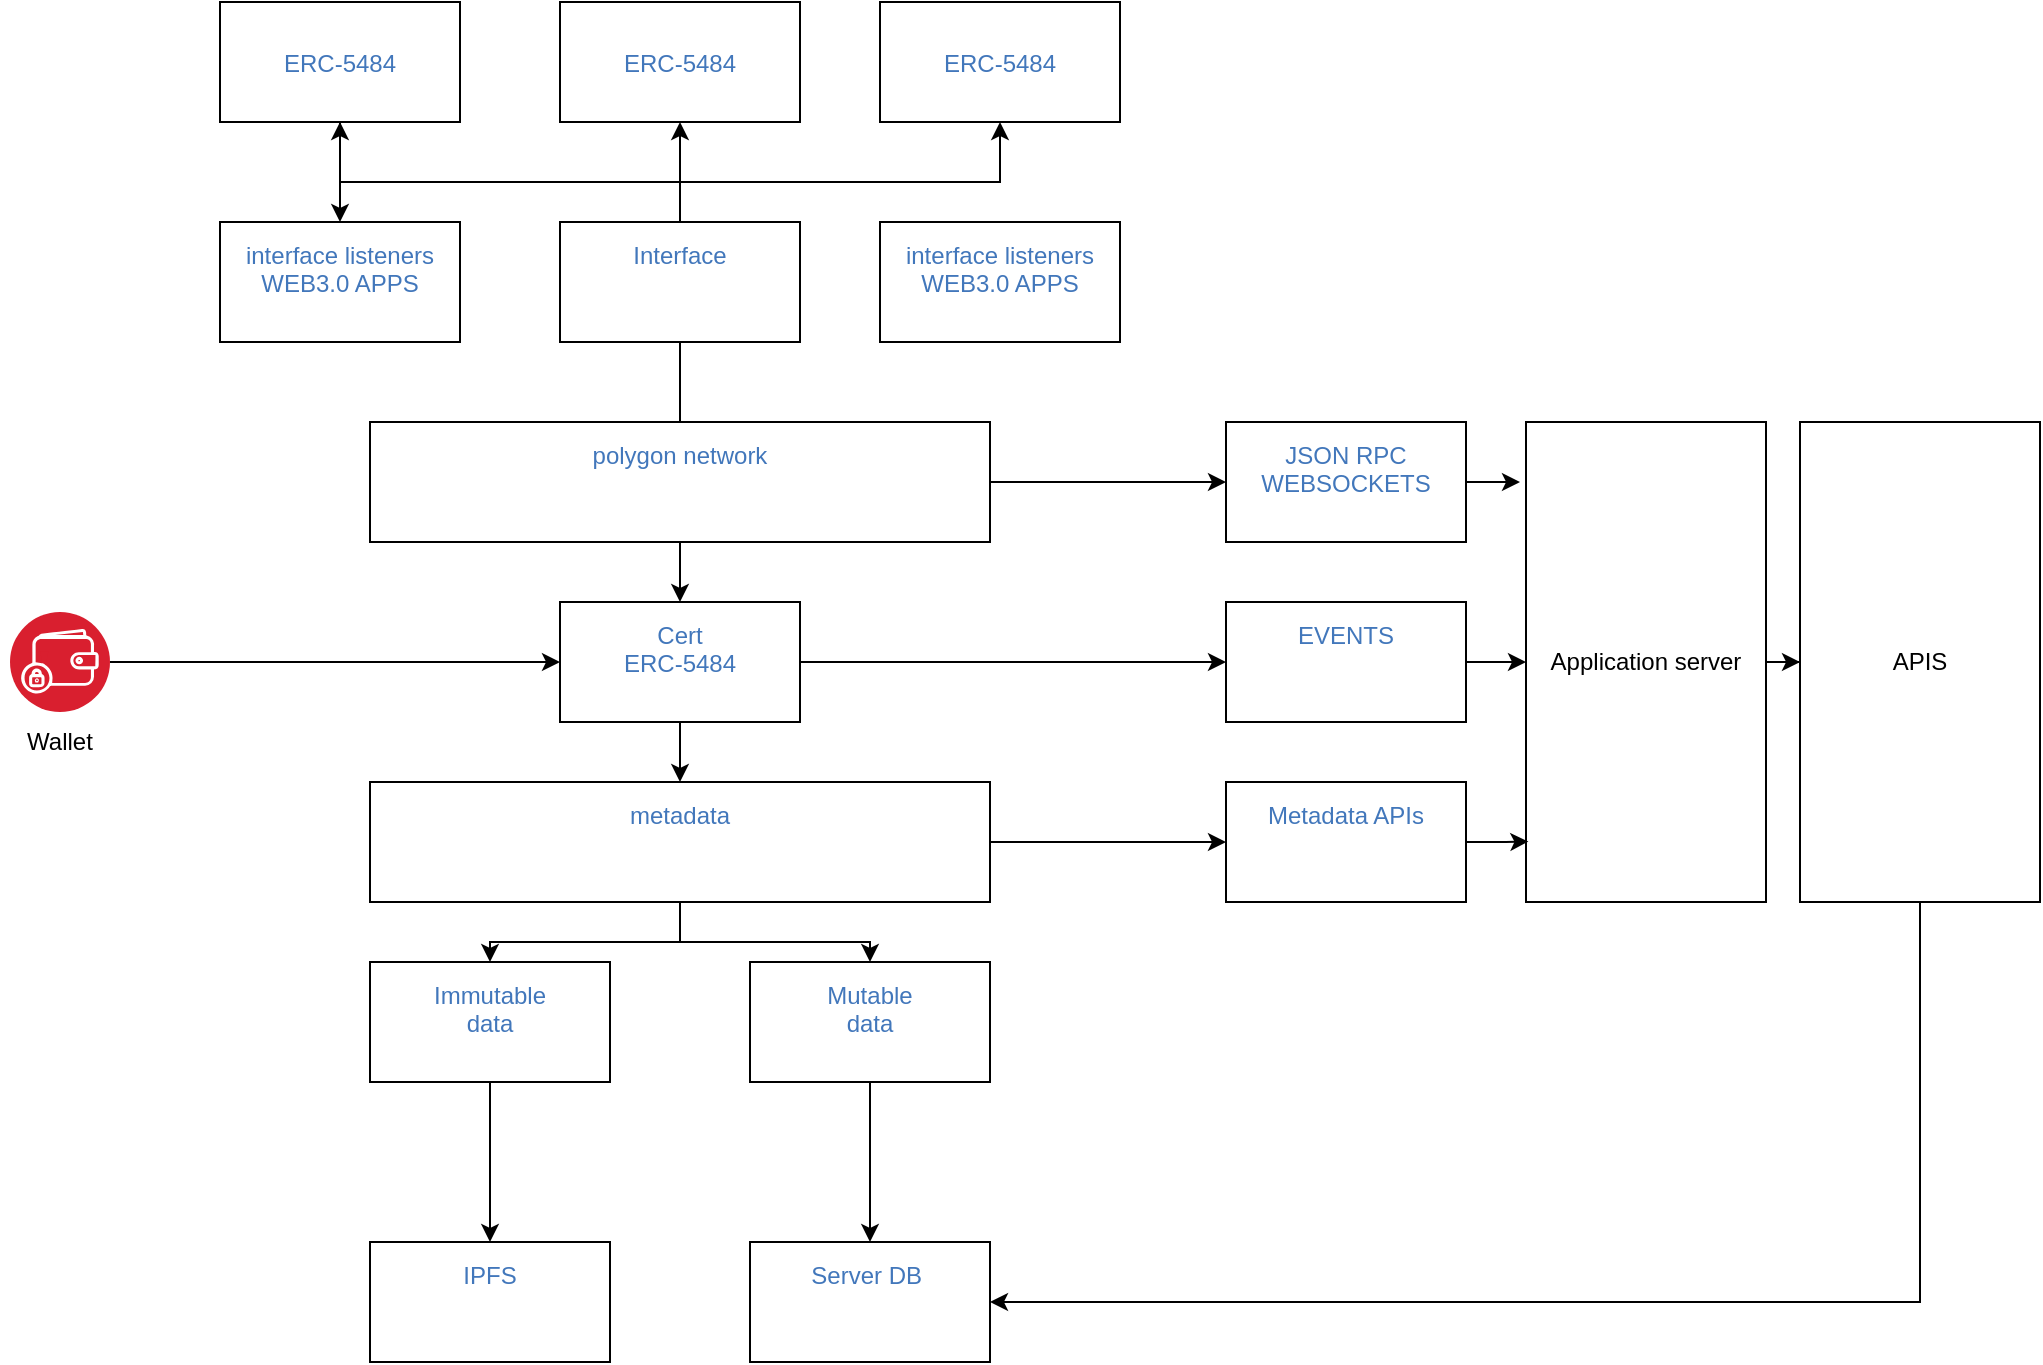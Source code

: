 <mxfile version="21.8.1" type="github">
  <diagram name="Page-1" id="pjQR4upwTWRU38coTwXb">
    <mxGraphModel dx="1265" dy="708" grid="1" gridSize="10" guides="1" tooltips="1" connect="1" arrows="1" fold="1" page="1" pageScale="1" pageWidth="850" pageHeight="1100" math="0" shadow="0">
      <root>
        <mxCell id="0" />
        <mxCell id="1" parent="0" />
        <mxCell id="ushAtZz7Cs5BzotnIxBl-4" value="" style="edgeStyle=orthogonalEdgeStyle;rounded=0;orthogonalLoop=1;jettySize=auto;html=1;" edge="1" parent="1" source="ushAtZz7Cs5BzotnIxBl-1" target="ushAtZz7Cs5BzotnIxBl-3">
          <mxGeometry relative="1" as="geometry" />
        </mxCell>
        <mxCell id="ushAtZz7Cs5BzotnIxBl-1" value="" style="image;aspect=fixed;perimeter=ellipsePerimeter;html=1;align=center;shadow=0;dashed=0;fontColor=#4277BB;labelBackgroundColor=default;fontSize=12;spacingTop=3;image=img/lib/ibm/blockchain/wallet.svg;" vertex="1" parent="1">
          <mxGeometry x="135" y="375" width="50" height="50" as="geometry" />
        </mxCell>
        <mxCell id="ushAtZz7Cs5BzotnIxBl-2" value="Wallet" style="text;html=1;strokeColor=none;fillColor=none;align=center;verticalAlign=middle;whiteSpace=wrap;rounded=0;" vertex="1" parent="1">
          <mxGeometry x="130" y="425" width="60" height="30" as="geometry" />
        </mxCell>
        <mxCell id="ushAtZz7Cs5BzotnIxBl-22" value="" style="edgeStyle=orthogonalEdgeStyle;rounded=0;orthogonalLoop=1;jettySize=auto;html=1;" edge="1" parent="1" source="ushAtZz7Cs5BzotnIxBl-3" target="ushAtZz7Cs5BzotnIxBl-21">
          <mxGeometry relative="1" as="geometry" />
        </mxCell>
        <mxCell id="ushAtZz7Cs5BzotnIxBl-41" style="edgeStyle=orthogonalEdgeStyle;rounded=0;orthogonalLoop=1;jettySize=auto;html=1;" edge="1" parent="1" source="ushAtZz7Cs5BzotnIxBl-3" target="ushAtZz7Cs5BzotnIxBl-32">
          <mxGeometry relative="1" as="geometry" />
        </mxCell>
        <mxCell id="ushAtZz7Cs5BzotnIxBl-3" value="&lt;div&gt;Cert&lt;/div&gt;&lt;div&gt;ERC-5484&lt;/div&gt;&lt;div&gt;&lt;br&gt;&lt;/div&gt;" style="whiteSpace=wrap;html=1;verticalAlign=top;fontColor=#4277BB;labelBackgroundColor=default;shadow=0;dashed=0;spacingTop=3;" vertex="1" parent="1">
          <mxGeometry x="410" y="370" width="120" height="60" as="geometry" />
        </mxCell>
        <mxCell id="ushAtZz7Cs5BzotnIxBl-6" value="" style="edgeStyle=orthogonalEdgeStyle;rounded=0;orthogonalLoop=1;jettySize=auto;html=1;" edge="1" parent="1" source="ushAtZz7Cs5BzotnIxBl-5" target="ushAtZz7Cs5BzotnIxBl-3">
          <mxGeometry relative="1" as="geometry" />
        </mxCell>
        <mxCell id="ushAtZz7Cs5BzotnIxBl-10" value="" style="edgeStyle=orthogonalEdgeStyle;rounded=0;orthogonalLoop=1;jettySize=auto;html=1;" edge="1" parent="1" source="ushAtZz7Cs5BzotnIxBl-5" target="ushAtZz7Cs5BzotnIxBl-7">
          <mxGeometry relative="1" as="geometry">
            <Array as="points">
              <mxPoint x="470" y="160" />
              <mxPoint x="300" y="160" />
            </Array>
          </mxGeometry>
        </mxCell>
        <mxCell id="ushAtZz7Cs5BzotnIxBl-14" value="" style="edgeStyle=orthogonalEdgeStyle;rounded=0;orthogonalLoop=1;jettySize=auto;html=1;" edge="1" parent="1" source="ushAtZz7Cs5BzotnIxBl-5" target="ushAtZz7Cs5BzotnIxBl-11">
          <mxGeometry relative="1" as="geometry" />
        </mxCell>
        <mxCell id="ushAtZz7Cs5BzotnIxBl-16" value="" style="edgeStyle=orthogonalEdgeStyle;rounded=0;orthogonalLoop=1;jettySize=auto;html=1;" edge="1" parent="1" source="ushAtZz7Cs5BzotnIxBl-5" target="ushAtZz7Cs5BzotnIxBl-15">
          <mxGeometry relative="1" as="geometry">
            <Array as="points">
              <mxPoint x="470" y="160" />
              <mxPoint x="630" y="160" />
            </Array>
          </mxGeometry>
        </mxCell>
        <mxCell id="ushAtZz7Cs5BzotnIxBl-5" value="&lt;div&gt;Interface&lt;/div&gt;" style="whiteSpace=wrap;html=1;verticalAlign=top;fontColor=#4277BB;labelBackgroundColor=default;shadow=0;dashed=0;spacingTop=3;" vertex="1" parent="1">
          <mxGeometry x="410" y="180" width="120" height="60" as="geometry" />
        </mxCell>
        <mxCell id="ushAtZz7Cs5BzotnIxBl-19" style="edgeStyle=orthogonalEdgeStyle;rounded=0;orthogonalLoop=1;jettySize=auto;html=1;" edge="1" parent="1" source="ushAtZz7Cs5BzotnIxBl-7" target="ushAtZz7Cs5BzotnIxBl-18">
          <mxGeometry relative="1" as="geometry" />
        </mxCell>
        <mxCell id="ushAtZz7Cs5BzotnIxBl-7" value="&lt;div&gt;&lt;br&gt;&lt;/div&gt;&lt;div&gt;ERC-5484&lt;/div&gt;&lt;div&gt;&lt;br&gt;&lt;/div&gt;" style="whiteSpace=wrap;html=1;verticalAlign=top;fontColor=#4277BB;labelBackgroundColor=default;shadow=0;dashed=0;spacingTop=3;" vertex="1" parent="1">
          <mxGeometry x="240" y="70" width="120" height="60" as="geometry" />
        </mxCell>
        <mxCell id="ushAtZz7Cs5BzotnIxBl-11" value="&lt;div&gt;&lt;br&gt;&lt;/div&gt;&lt;div&gt;ERC-5484&lt;/div&gt;&lt;div&gt;&lt;br&gt;&lt;/div&gt;" style="whiteSpace=wrap;html=1;verticalAlign=top;fontColor=#4277BB;labelBackgroundColor=default;shadow=0;dashed=0;spacingTop=3;" vertex="1" parent="1">
          <mxGeometry x="410" y="70" width="120" height="60" as="geometry" />
        </mxCell>
        <mxCell id="ushAtZz7Cs5BzotnIxBl-15" value="&lt;div&gt;&lt;br&gt;&lt;/div&gt;&lt;div&gt;ERC-5484&lt;/div&gt;&lt;div&gt;&lt;br&gt;&lt;/div&gt;" style="whiteSpace=wrap;html=1;verticalAlign=top;fontColor=#4277BB;labelBackgroundColor=default;shadow=0;dashed=0;spacingTop=3;" vertex="1" parent="1">
          <mxGeometry x="570" y="70" width="120" height="60" as="geometry" />
        </mxCell>
        <mxCell id="ushAtZz7Cs5BzotnIxBl-40" value="" style="edgeStyle=orthogonalEdgeStyle;rounded=0;orthogonalLoop=1;jettySize=auto;html=1;" edge="1" parent="1" source="ushAtZz7Cs5BzotnIxBl-17" target="ushAtZz7Cs5BzotnIxBl-34">
          <mxGeometry relative="1" as="geometry" />
        </mxCell>
        <mxCell id="ushAtZz7Cs5BzotnIxBl-17" value="&lt;div&gt;polygon network&lt;/div&gt;" style="whiteSpace=wrap;html=1;verticalAlign=top;fontColor=#4277BB;labelBackgroundColor=default;shadow=0;dashed=0;spacingTop=3;" vertex="1" parent="1">
          <mxGeometry x="315" y="280" width="310" height="60" as="geometry" />
        </mxCell>
        <mxCell id="ushAtZz7Cs5BzotnIxBl-18" value="&lt;div&gt;interface listeners&lt;br&gt;WEB3.0 APPS&lt;/div&gt;" style="whiteSpace=wrap;html=1;verticalAlign=top;fontColor=#4277BB;labelBackgroundColor=default;shadow=0;dashed=0;spacingTop=3;" vertex="1" parent="1">
          <mxGeometry x="240" y="180" width="120" height="60" as="geometry" />
        </mxCell>
        <mxCell id="ushAtZz7Cs5BzotnIxBl-20" value="interface listeners&lt;br style=&quot;border-color: var(--border-color);&quot;&gt;WEB3.0 APPS" style="whiteSpace=wrap;html=1;verticalAlign=top;fontColor=#4277BB;labelBackgroundColor=default;shadow=0;dashed=0;spacingTop=3;" vertex="1" parent="1">
          <mxGeometry x="570" y="180" width="120" height="60" as="geometry" />
        </mxCell>
        <mxCell id="ushAtZz7Cs5BzotnIxBl-25" style="edgeStyle=orthogonalEdgeStyle;rounded=0;orthogonalLoop=1;jettySize=auto;html=1;" edge="1" parent="1" source="ushAtZz7Cs5BzotnIxBl-21" target="ushAtZz7Cs5BzotnIxBl-23">
          <mxGeometry relative="1" as="geometry" />
        </mxCell>
        <mxCell id="ushAtZz7Cs5BzotnIxBl-26" style="edgeStyle=orthogonalEdgeStyle;rounded=0;orthogonalLoop=1;jettySize=auto;html=1;" edge="1" parent="1" source="ushAtZz7Cs5BzotnIxBl-21" target="ushAtZz7Cs5BzotnIxBl-24">
          <mxGeometry relative="1" as="geometry" />
        </mxCell>
        <mxCell id="ushAtZz7Cs5BzotnIxBl-42" value="" style="edgeStyle=orthogonalEdgeStyle;rounded=0;orthogonalLoop=1;jettySize=auto;html=1;" edge="1" parent="1" source="ushAtZz7Cs5BzotnIxBl-21" target="ushAtZz7Cs5BzotnIxBl-35">
          <mxGeometry relative="1" as="geometry" />
        </mxCell>
        <mxCell id="ushAtZz7Cs5BzotnIxBl-21" value="metadata" style="whiteSpace=wrap;html=1;verticalAlign=top;fontColor=#4277BB;labelBackgroundColor=default;shadow=0;dashed=0;spacingTop=3;" vertex="1" parent="1">
          <mxGeometry x="315" y="460" width="310" height="60" as="geometry" />
        </mxCell>
        <mxCell id="ushAtZz7Cs5BzotnIxBl-30" value="" style="edgeStyle=orthogonalEdgeStyle;rounded=0;orthogonalLoop=1;jettySize=auto;html=1;" edge="1" parent="1" source="ushAtZz7Cs5BzotnIxBl-23" target="ushAtZz7Cs5BzotnIxBl-29">
          <mxGeometry relative="1" as="geometry" />
        </mxCell>
        <mxCell id="ushAtZz7Cs5BzotnIxBl-23" value="&lt;div&gt;Immutable&lt;br&gt;data&lt;/div&gt;" style="whiteSpace=wrap;html=1;verticalAlign=top;fontColor=#4277BB;labelBackgroundColor=default;shadow=0;dashed=0;spacingTop=3;" vertex="1" parent="1">
          <mxGeometry x="315" y="550" width="120" height="60" as="geometry" />
        </mxCell>
        <mxCell id="ushAtZz7Cs5BzotnIxBl-28" value="" style="edgeStyle=orthogonalEdgeStyle;rounded=0;orthogonalLoop=1;jettySize=auto;html=1;" edge="1" parent="1" source="ushAtZz7Cs5BzotnIxBl-24" target="ushAtZz7Cs5BzotnIxBl-27">
          <mxGeometry relative="1" as="geometry" />
        </mxCell>
        <mxCell id="ushAtZz7Cs5BzotnIxBl-24" value="Mutable&lt;br&gt;data" style="whiteSpace=wrap;html=1;verticalAlign=top;fontColor=#4277BB;labelBackgroundColor=default;shadow=0;dashed=0;spacingTop=3;" vertex="1" parent="1">
          <mxGeometry x="505" y="550" width="120" height="60" as="geometry" />
        </mxCell>
        <mxCell id="ushAtZz7Cs5BzotnIxBl-27" value="Server DB&amp;nbsp;" style="whiteSpace=wrap;html=1;verticalAlign=top;fontColor=#4277BB;labelBackgroundColor=default;shadow=0;dashed=0;spacingTop=3;" vertex="1" parent="1">
          <mxGeometry x="505" y="690" width="120" height="60" as="geometry" />
        </mxCell>
        <mxCell id="ushAtZz7Cs5BzotnIxBl-29" value="IPFS" style="whiteSpace=wrap;html=1;verticalAlign=top;fontColor=#4277BB;labelBackgroundColor=default;shadow=0;dashed=0;spacingTop=3;" vertex="1" parent="1">
          <mxGeometry x="315" y="690" width="120" height="60" as="geometry" />
        </mxCell>
        <mxCell id="ushAtZz7Cs5BzotnIxBl-44" value="" style="edgeStyle=orthogonalEdgeStyle;rounded=0;orthogonalLoop=1;jettySize=auto;html=1;" edge="1" parent="1" source="ushAtZz7Cs5BzotnIxBl-31" target="ushAtZz7Cs5BzotnIxBl-43">
          <mxGeometry relative="1" as="geometry" />
        </mxCell>
        <mxCell id="ushAtZz7Cs5BzotnIxBl-31" value="Application server" style="rounded=0;whiteSpace=wrap;html=1;" vertex="1" parent="1">
          <mxGeometry x="893" y="280" width="120" height="240" as="geometry" />
        </mxCell>
        <mxCell id="ushAtZz7Cs5BzotnIxBl-38" value="" style="edgeStyle=orthogonalEdgeStyle;rounded=0;orthogonalLoop=1;jettySize=auto;html=1;" edge="1" parent="1" source="ushAtZz7Cs5BzotnIxBl-32" target="ushAtZz7Cs5BzotnIxBl-31">
          <mxGeometry relative="1" as="geometry" />
        </mxCell>
        <mxCell id="ushAtZz7Cs5BzotnIxBl-32" value="EVENTS" style="whiteSpace=wrap;html=1;verticalAlign=top;fontColor=#4277BB;labelBackgroundColor=default;shadow=0;dashed=0;spacingTop=3;" vertex="1" parent="1">
          <mxGeometry x="743" y="370" width="120" height="60" as="geometry" />
        </mxCell>
        <mxCell id="ushAtZz7Cs5BzotnIxBl-37" style="edgeStyle=orthogonalEdgeStyle;rounded=0;orthogonalLoop=1;jettySize=auto;html=1;" edge="1" parent="1" source="ushAtZz7Cs5BzotnIxBl-34">
          <mxGeometry relative="1" as="geometry">
            <mxPoint x="890" y="310.0" as="targetPoint" />
          </mxGeometry>
        </mxCell>
        <mxCell id="ushAtZz7Cs5BzotnIxBl-34" value="JSON RPC&lt;br&gt;WEBSOCKETS" style="whiteSpace=wrap;html=1;verticalAlign=top;fontColor=#4277BB;labelBackgroundColor=default;shadow=0;dashed=0;spacingTop=3;" vertex="1" parent="1">
          <mxGeometry x="743" y="280" width="120" height="60" as="geometry" />
        </mxCell>
        <mxCell id="ushAtZz7Cs5BzotnIxBl-35" value="Metadata APIs" style="whiteSpace=wrap;html=1;verticalAlign=top;fontColor=#4277BB;labelBackgroundColor=default;shadow=0;dashed=0;spacingTop=3;" vertex="1" parent="1">
          <mxGeometry x="743" y="460" width="120" height="60" as="geometry" />
        </mxCell>
        <mxCell id="ushAtZz7Cs5BzotnIxBl-39" style="edgeStyle=orthogonalEdgeStyle;rounded=0;orthogonalLoop=1;jettySize=auto;html=1;entryX=0.01;entryY=0.874;entryDx=0;entryDy=0;entryPerimeter=0;" edge="1" parent="1" source="ushAtZz7Cs5BzotnIxBl-35" target="ushAtZz7Cs5BzotnIxBl-31">
          <mxGeometry relative="1" as="geometry" />
        </mxCell>
        <mxCell id="ushAtZz7Cs5BzotnIxBl-45" style="edgeStyle=orthogonalEdgeStyle;rounded=0;orthogonalLoop=1;jettySize=auto;html=1;entryX=1;entryY=0.5;entryDx=0;entryDy=0;" edge="1" parent="1" source="ushAtZz7Cs5BzotnIxBl-43" target="ushAtZz7Cs5BzotnIxBl-27">
          <mxGeometry relative="1" as="geometry">
            <Array as="points">
              <mxPoint x="1090" y="720" />
            </Array>
          </mxGeometry>
        </mxCell>
        <mxCell id="ushAtZz7Cs5BzotnIxBl-43" value="APIS" style="rounded=0;whiteSpace=wrap;html=1;" vertex="1" parent="1">
          <mxGeometry x="1030" y="280" width="120" height="240" as="geometry" />
        </mxCell>
      </root>
    </mxGraphModel>
  </diagram>
</mxfile>
